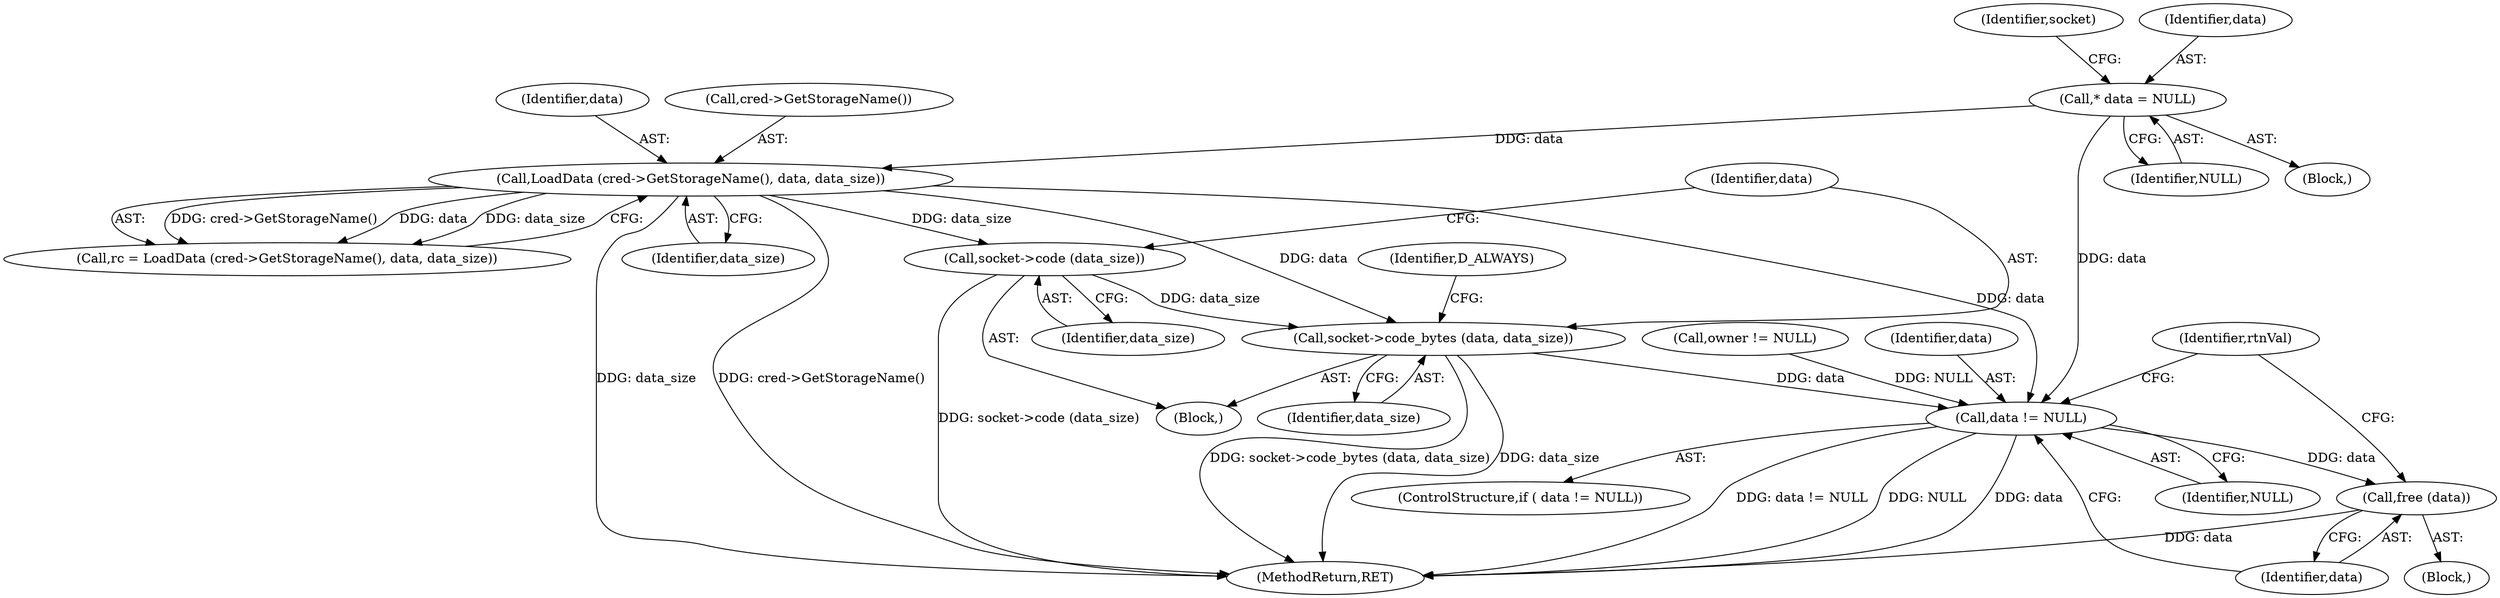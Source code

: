 digraph "0_htcondor_5e5571d1a431eb3c61977b6dd6ec90186ef79867@API" {
"1000298" [label="(Call,socket->code_bytes (data, data_size))"];
"1000282" [label="(Call,LoadData (cred->GetStorageName(), data, data_size))"];
"1000133" [label="(Call,* data = NULL)"];
"1000296" [label="(Call,socket->code (data_size))"];
"1000338" [label="(Call,data != NULL)"];
"1000342" [label="(Call,free (data))"];
"1000338" [label="(Call,data != NULL)"];
"1000339" [label="(Identifier,data)"];
"1000280" [label="(Call,rc = LoadData (cred->GetStorageName(), data, data_size))"];
"1000346" [label="(MethodReturn,RET)"];
"1000342" [label="(Call,free (data))"];
"1000138" [label="(Identifier,socket)"];
"1000285" [label="(Identifier,data_size)"];
"1000340" [label="(Identifier,NULL)"];
"1000134" [label="(Identifier,data)"];
"1000283" [label="(Call,cred->GetStorageName())"];
"1000282" [label="(Call,LoadData (cred->GetStorageName(), data, data_size))"];
"1000135" [label="(Identifier,NULL)"];
"1000284" [label="(Identifier,data)"];
"1000107" [label="(Block,)"];
"1000337" [label="(ControlStructure,if ( data != NULL))"];
"1000133" [label="(Call,* data = NULL)"];
"1000299" [label="(Identifier,data)"];
"1000331" [label="(Call,owner != NULL)"];
"1000300" [label="(Identifier,data_size)"];
"1000297" [label="(Identifier,data_size)"];
"1000343" [label="(Identifier,data)"];
"1000345" [label="(Identifier,rtnVal)"];
"1000273" [label="(Block,)"];
"1000341" [label="(Block,)"];
"1000302" [label="(Identifier,D_ALWAYS)"];
"1000296" [label="(Call,socket->code (data_size))"];
"1000298" [label="(Call,socket->code_bytes (data, data_size))"];
"1000298" -> "1000273"  [label="AST: "];
"1000298" -> "1000300"  [label="CFG: "];
"1000299" -> "1000298"  [label="AST: "];
"1000300" -> "1000298"  [label="AST: "];
"1000302" -> "1000298"  [label="CFG: "];
"1000298" -> "1000346"  [label="DDG: socket->code_bytes (data, data_size)"];
"1000298" -> "1000346"  [label="DDG: data_size"];
"1000282" -> "1000298"  [label="DDG: data"];
"1000296" -> "1000298"  [label="DDG: data_size"];
"1000298" -> "1000338"  [label="DDG: data"];
"1000282" -> "1000280"  [label="AST: "];
"1000282" -> "1000285"  [label="CFG: "];
"1000283" -> "1000282"  [label="AST: "];
"1000284" -> "1000282"  [label="AST: "];
"1000285" -> "1000282"  [label="AST: "];
"1000280" -> "1000282"  [label="CFG: "];
"1000282" -> "1000346"  [label="DDG: data_size"];
"1000282" -> "1000346"  [label="DDG: cred->GetStorageName()"];
"1000282" -> "1000280"  [label="DDG: cred->GetStorageName()"];
"1000282" -> "1000280"  [label="DDG: data"];
"1000282" -> "1000280"  [label="DDG: data_size"];
"1000133" -> "1000282"  [label="DDG: data"];
"1000282" -> "1000296"  [label="DDG: data_size"];
"1000282" -> "1000338"  [label="DDG: data"];
"1000133" -> "1000107"  [label="AST: "];
"1000133" -> "1000135"  [label="CFG: "];
"1000134" -> "1000133"  [label="AST: "];
"1000135" -> "1000133"  [label="AST: "];
"1000138" -> "1000133"  [label="CFG: "];
"1000133" -> "1000338"  [label="DDG: data"];
"1000296" -> "1000273"  [label="AST: "];
"1000296" -> "1000297"  [label="CFG: "];
"1000297" -> "1000296"  [label="AST: "];
"1000299" -> "1000296"  [label="CFG: "];
"1000296" -> "1000346"  [label="DDG: socket->code (data_size)"];
"1000338" -> "1000337"  [label="AST: "];
"1000338" -> "1000340"  [label="CFG: "];
"1000339" -> "1000338"  [label="AST: "];
"1000340" -> "1000338"  [label="AST: "];
"1000343" -> "1000338"  [label="CFG: "];
"1000345" -> "1000338"  [label="CFG: "];
"1000338" -> "1000346"  [label="DDG: data"];
"1000338" -> "1000346"  [label="DDG: data != NULL"];
"1000338" -> "1000346"  [label="DDG: NULL"];
"1000331" -> "1000338"  [label="DDG: NULL"];
"1000338" -> "1000342"  [label="DDG: data"];
"1000342" -> "1000341"  [label="AST: "];
"1000342" -> "1000343"  [label="CFG: "];
"1000343" -> "1000342"  [label="AST: "];
"1000345" -> "1000342"  [label="CFG: "];
"1000342" -> "1000346"  [label="DDG: data"];
}

